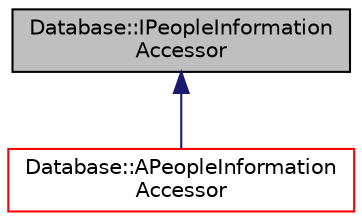 digraph "Database::IPeopleInformationAccessor"
{
 // LATEX_PDF_SIZE
  edge [fontname="Helvetica",fontsize="10",labelfontname="Helvetica",labelfontsize="10"];
  node [fontname="Helvetica",fontsize="10",shape=record];
  Node1 [label="Database::IPeopleInformation\lAccessor",height=0.2,width=0.4,color="black", fillcolor="grey75", style="filled", fontcolor="black",tooltip=" "];
  Node1 -> Node2 [dir="back",color="midnightblue",fontsize="10",style="solid",fontname="Helvetica"];
  Node2 [label="Database::APeopleInformation\lAccessor",height=0.2,width=0.4,color="red", fillcolor="white", style="filled",URL="$class_database_1_1_a_people_information_accessor.html",tooltip=" "];
}
